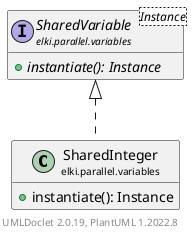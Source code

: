 @startuml
    remove .*\.(Instance|Par|Parameterizer|Factory)$
    set namespaceSeparator none
    hide empty fields
    hide empty methods

    class "<size:14>SharedInteger\n<size:10>elki.parallel.variables" as elki.parallel.variables.SharedInteger [[SharedInteger.html]] {
        +instantiate(): Instance
    }

    interface "<size:14>SharedVariable\n<size:10>elki.parallel.variables" as elki.parallel.variables.SharedVariable<Instance> [[SharedVariable.html]] {
        {abstract} +instantiate(): Instance
    }
    class "<size:14>SharedInteger.Instance\n<size:10>elki.parallel.variables" as elki.parallel.variables.SharedInteger.Instance [[SharedInteger.Instance.html]]

    elki.parallel.variables.SharedVariable <|.. elki.parallel.variables.SharedInteger
    elki.parallel.variables.SharedInteger +-- elki.parallel.variables.SharedInteger.Instance

    center footer UMLDoclet 2.0.19, PlantUML 1.2022.8
@enduml
